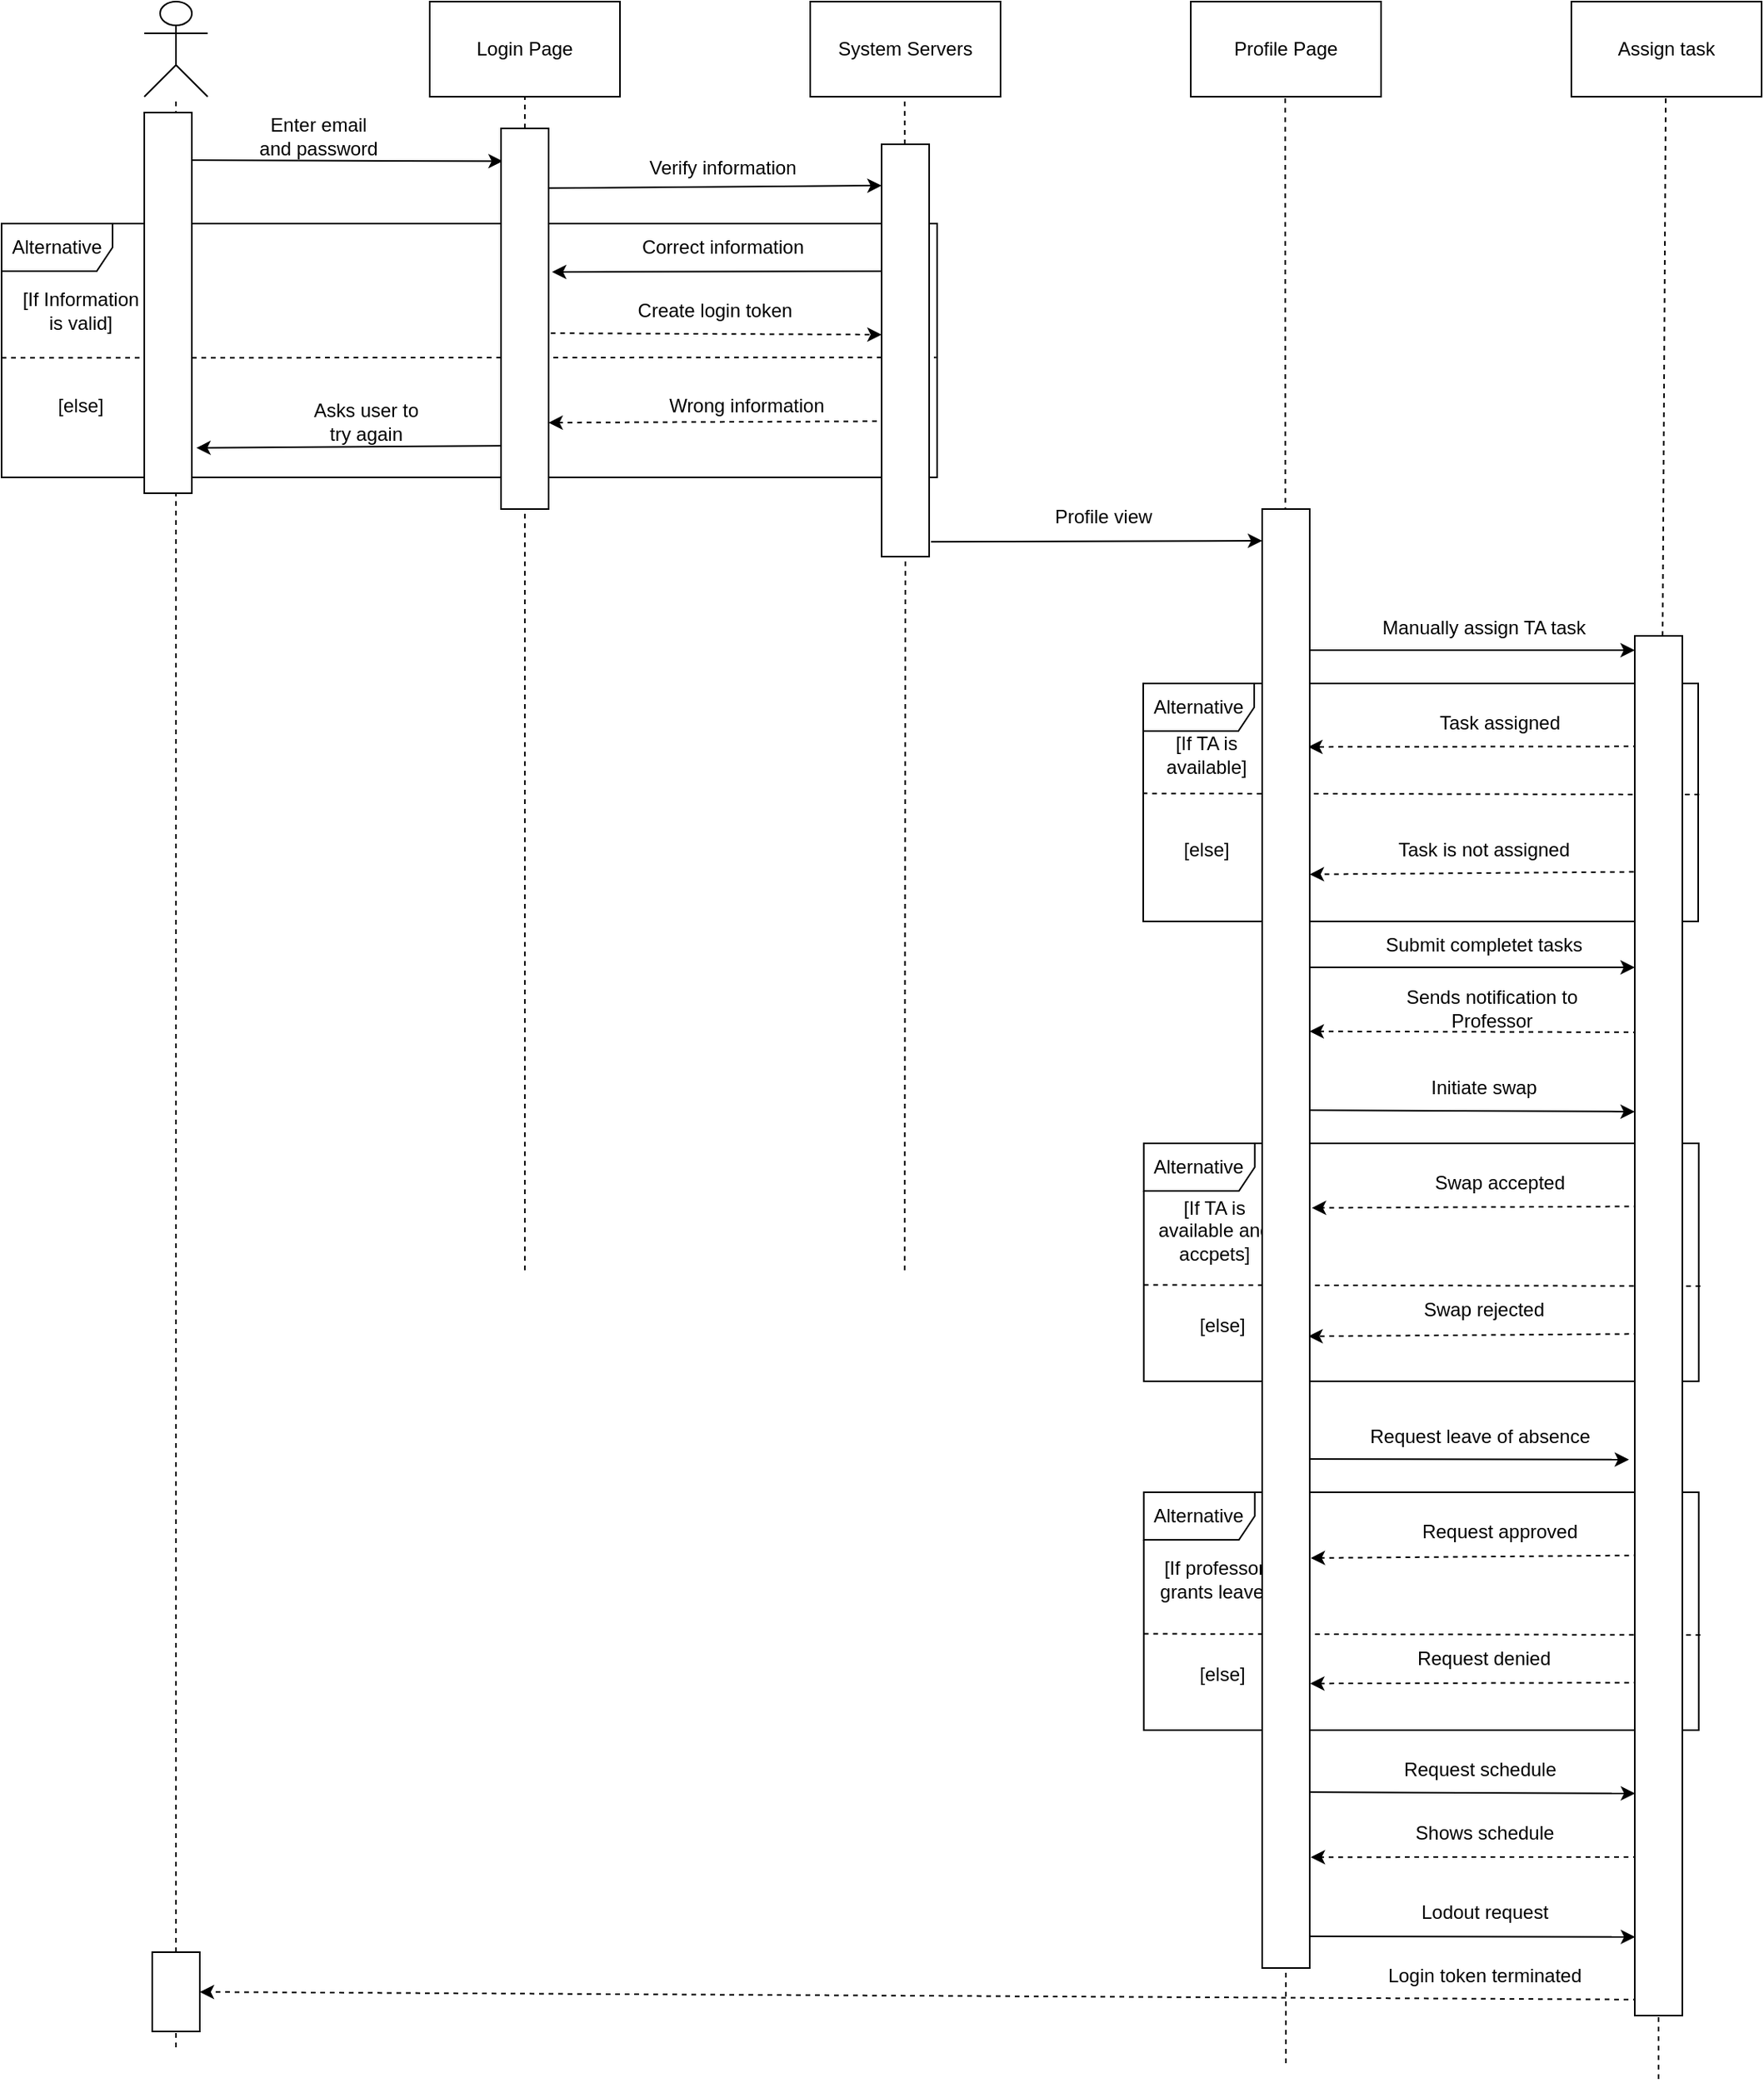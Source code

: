 <mxfile version="26.1.1">
  <diagram name="Page-1" id="UEwbOecRu84DVzue0_Sg">
    <mxGraphModel grid="1" page="1" gridSize="10" guides="1" tooltips="1" connect="1" arrows="1" fold="1" pageScale="1" pageWidth="850" pageHeight="1100" math="0" shadow="0">
      <root>
        <mxCell id="0" />
        <mxCell id="1" parent="0" />
        <mxCell id="Bk87mdUN5qnI-r_nqt1F-1" value="" style="shape=umlActor;verticalLabelPosition=bottom;verticalAlign=top;html=1;" vertex="1" parent="1">
          <mxGeometry y="140" width="40" height="60" as="geometry" />
        </mxCell>
        <mxCell id="Bk87mdUN5qnI-r_nqt1F-2" value="Login Page" style="rounded=0;whiteSpace=wrap;html=1;" vertex="1" parent="1">
          <mxGeometry x="180" y="140" width="120" height="60" as="geometry" />
        </mxCell>
        <mxCell id="Bk87mdUN5qnI-r_nqt1F-3" value="System Servers" style="rounded=0;whiteSpace=wrap;html=1;" vertex="1" parent="1">
          <mxGeometry x="420" y="140" width="120" height="60" as="geometry" />
        </mxCell>
        <mxCell id="Bk87mdUN5qnI-r_nqt1F-4" value="Profile Page" style="rounded=0;whiteSpace=wrap;html=1;" vertex="1" parent="1">
          <mxGeometry x="660" y="140" width="120" height="60" as="geometry" />
        </mxCell>
        <mxCell id="Bk87mdUN5qnI-r_nqt1F-5" value="" style="endArrow=none;dashed=1;html=1;rounded=0;entryX=0.5;entryY=1;entryDx=0;entryDy=0;" edge="1" parent="1" source="Bk87mdUN5qnI-r_nqt1F-147" target="Bk87mdUN5qnI-r_nqt1F-2">
          <mxGeometry width="50" height="50" relative="1" as="geometry">
            <mxPoint x="240" y="940" as="sourcePoint" />
            <mxPoint x="410" y="360" as="targetPoint" />
          </mxGeometry>
        </mxCell>
        <mxCell id="Bk87mdUN5qnI-r_nqt1F-6" value="" style="endArrow=none;dashed=1;html=1;rounded=0;entryX=0.5;entryY=1;entryDx=0;entryDy=0;" edge="1" parent="1" source="Bk87mdUN5qnI-r_nqt1F-149">
          <mxGeometry width="50" height="50" relative="1" as="geometry">
            <mxPoint x="479.57" y="940" as="sourcePoint" />
            <mxPoint x="479.57" y="200" as="targetPoint" />
          </mxGeometry>
        </mxCell>
        <mxCell id="Bk87mdUN5qnI-r_nqt1F-7" value="" style="endArrow=none;dashed=1;html=1;rounded=0;entryX=0.5;entryY=1;entryDx=0;entryDy=0;" edge="1" parent="1">
          <mxGeometry width="50" height="50" relative="1" as="geometry">
            <mxPoint x="720" y="1440" as="sourcePoint" />
            <mxPoint x="719.57" y="200" as="targetPoint" />
          </mxGeometry>
        </mxCell>
        <mxCell id="Bk87mdUN5qnI-r_nqt1F-8" value="" style="endArrow=none;dashed=1;html=1;rounded=0;entryX=0.5;entryY=1;entryDx=0;entryDy=0;" edge="1" parent="1" source="Bk87mdUN5qnI-r_nqt1F-158">
          <mxGeometry width="50" height="50" relative="1" as="geometry">
            <mxPoint x="20" y="1430" as="sourcePoint" />
            <mxPoint x="20" y="200" as="targetPoint" />
          </mxGeometry>
        </mxCell>
        <mxCell id="Bk87mdUN5qnI-r_nqt1F-14" value="" style="endArrow=classic;html=1;rounded=0;movable=1;resizable=1;rotatable=1;deletable=1;editable=1;locked=0;connectable=1;entryX=0.035;entryY=0.086;entryDx=0;entryDy=0;entryPerimeter=0;" edge="1" parent="1" target="Bk87mdUN5qnI-r_nqt1F-147">
          <mxGeometry width="50" height="50" relative="1" as="geometry">
            <mxPoint x="20" y="240" as="sourcePoint" />
            <mxPoint x="240" y="240" as="targetPoint" />
          </mxGeometry>
        </mxCell>
        <mxCell id="Bk87mdUN5qnI-r_nqt1F-15" value="Enter email and password" style="text;strokeColor=none;align=center;fillColor=none;html=1;verticalAlign=middle;whiteSpace=wrap;rounded=0;" vertex="1" parent="1">
          <mxGeometry x="70" y="210" width="80" height="30" as="geometry" />
        </mxCell>
        <mxCell id="Bk87mdUN5qnI-r_nqt1F-16" value="" style="endArrow=classic;html=1;rounded=0;movable=1;resizable=1;rotatable=1;deletable=1;editable=1;locked=0;connectable=1;exitX=1.015;exitY=0.157;exitDx=0;exitDy=0;exitPerimeter=0;" edge="1" parent="1" source="Bk87mdUN5qnI-r_nqt1F-147">
          <mxGeometry width="50" height="50" relative="1" as="geometry">
            <mxPoint x="240" y="260" as="sourcePoint" />
            <mxPoint x="465" y="256" as="targetPoint" />
          </mxGeometry>
        </mxCell>
        <mxCell id="Bk87mdUN5qnI-r_nqt1F-17" value="Verify information" style="text;strokeColor=none;align=center;fillColor=none;html=1;verticalAlign=middle;whiteSpace=wrap;rounded=0;" vertex="1" parent="1">
          <mxGeometry x="315" y="230" width="100" height="30" as="geometry" />
        </mxCell>
        <mxCell id="Bk87mdUN5qnI-r_nqt1F-18" value="" style="endArrow=classic;dashed=0;html=1;rounded=0;movable=1;resizable=1;rotatable=1;deletable=1;editable=1;locked=0;connectable=1;entryX=1.071;entryY=0.377;entryDx=0;entryDy=0;entryPerimeter=0;" edge="1" parent="1" target="Bk87mdUN5qnI-r_nqt1F-147">
          <mxGeometry width="50" height="50" relative="1" as="geometry">
            <mxPoint x="480" y="310" as="sourcePoint" />
            <mxPoint x="240" y="310" as="targetPoint" />
          </mxGeometry>
        </mxCell>
        <mxCell id="Bk87mdUN5qnI-r_nqt1F-22" value="Correct information" style="text;strokeColor=none;align=center;fillColor=none;html=1;verticalAlign=middle;whiteSpace=wrap;rounded=0;" vertex="1" parent="1">
          <mxGeometry x="310" y="280" width="110" height="30" as="geometry" />
        </mxCell>
        <mxCell id="Bk87mdUN5qnI-r_nqt1F-25" value="" style="endArrow=classic;dashed=1;html=1;rounded=0;movable=1;resizable=1;rotatable=1;deletable=1;editable=1;locked=0;connectable=1;entryX=0.996;entryY=0.773;entryDx=0;entryDy=0;entryPerimeter=0;" edge="1" parent="1" target="Bk87mdUN5qnI-r_nqt1F-147">
          <mxGeometry width="50" height="50" relative="1" as="geometry">
            <mxPoint x="480" y="404.57" as="sourcePoint" />
            <mxPoint x="240" y="404.57" as="targetPoint" />
          </mxGeometry>
        </mxCell>
        <mxCell id="Bk87mdUN5qnI-r_nqt1F-26" value="Create login token" style="text;strokeColor=none;align=center;fillColor=none;html=1;verticalAlign=middle;whiteSpace=wrap;rounded=0;" vertex="1" parent="1">
          <mxGeometry x="305" y="320" width="110" height="30" as="geometry" />
        </mxCell>
        <mxCell id="Bk87mdUN5qnI-r_nqt1F-30" value="" style="endArrow=classic;html=1;rounded=0;movable=1;resizable=1;rotatable=1;deletable=1;editable=1;locked=0;connectable=1;entryX=1.094;entryY=0.881;entryDx=0;entryDy=0;entryPerimeter=0;" edge="1" parent="1" target="Bk87mdUN5qnI-r_nqt1F-157">
          <mxGeometry width="50" height="50" relative="1" as="geometry">
            <mxPoint x="240" y="420" as="sourcePoint" />
            <mxPoint x="20" y="420" as="targetPoint" />
          </mxGeometry>
        </mxCell>
        <mxCell id="Bk87mdUN5qnI-r_nqt1F-35" value="Asks user to try again" style="text;strokeColor=none;align=center;fillColor=none;html=1;verticalAlign=middle;whiteSpace=wrap;rounded=0;" vertex="1" parent="1">
          <mxGeometry x="100" y="390" width="80" height="30" as="geometry" />
        </mxCell>
        <mxCell id="Bk87mdUN5qnI-r_nqt1F-38" value="" style="endArrow=none;dashed=1;html=1;rounded=0;entryX=0.999;entryY=0.527;entryDx=0;entryDy=0;exitX=0;exitY=0.5;exitDx=0;exitDy=0;entryPerimeter=0;" edge="1" parent="1" target="Bk87mdUN5qnI-r_nqt1F-42">
          <mxGeometry width="50" height="50" relative="1" as="geometry">
            <mxPoint x="-90" y="364.68" as="sourcePoint" />
            <mxPoint x="500" y="364.68" as="targetPoint" />
          </mxGeometry>
        </mxCell>
        <mxCell id="Bk87mdUN5qnI-r_nqt1F-39" value="[If Information is valid]" style="text;strokeColor=none;align=center;fillColor=none;html=1;verticalAlign=middle;whiteSpace=wrap;rounded=0;" vertex="1" parent="1">
          <mxGeometry x="-80" y="320" width="80" height="30" as="geometry" />
        </mxCell>
        <mxCell id="Bk87mdUN5qnI-r_nqt1F-40" value="[else]" style="text;strokeColor=none;align=center;fillColor=none;html=1;verticalAlign=middle;whiteSpace=wrap;rounded=0;" vertex="1" parent="1">
          <mxGeometry x="-65" y="380" width="50" height="30" as="geometry" />
        </mxCell>
        <mxCell id="Bk87mdUN5qnI-r_nqt1F-42" value="Alternative" style="shape=umlFrame;whiteSpace=wrap;html=1;pointerEvents=0;width=70;height=30;" vertex="1" parent="1">
          <mxGeometry x="-90" y="280" width="590" height="160" as="geometry" />
        </mxCell>
        <mxCell id="Bk87mdUN5qnI-r_nqt1F-43" value="Wrong information" style="text;strokeColor=none;align=center;fillColor=none;html=1;verticalAlign=middle;whiteSpace=wrap;rounded=0;" vertex="1" parent="1">
          <mxGeometry x="325" y="380" width="110" height="30" as="geometry" />
        </mxCell>
        <mxCell id="Bk87mdUN5qnI-r_nqt1F-44" value="" style="endArrow=classic;html=1;rounded=0;entryX=-0.008;entryY=0.079;entryDx=0;entryDy=0;entryPerimeter=0;exitX=1.038;exitY=0.964;exitDx=0;exitDy=0;exitPerimeter=0;" edge="1" parent="1" source="Bk87mdUN5qnI-r_nqt1F-149">
          <mxGeometry width="50" height="50" relative="1" as="geometry">
            <mxPoint x="480.24" y="427.32" as="sourcePoint" />
            <mxPoint x="705.0" y="480.0" as="targetPoint" />
          </mxGeometry>
        </mxCell>
        <mxCell id="Bk87mdUN5qnI-r_nqt1F-45" value="Profile view" style="text;strokeColor=none;align=center;fillColor=none;html=1;verticalAlign=middle;whiteSpace=wrap;rounded=0;" vertex="1" parent="1">
          <mxGeometry x="550" y="450" width="110" height="30" as="geometry" />
        </mxCell>
        <mxCell id="Bk87mdUN5qnI-r_nqt1F-47" value="Assign task" style="rounded=0;whiteSpace=wrap;html=1;" vertex="1" parent="1">
          <mxGeometry x="900" y="140" width="120" height="60" as="geometry" />
        </mxCell>
        <mxCell id="Bk87mdUN5qnI-r_nqt1F-48" value="" style="endArrow=none;dashed=1;html=1;rounded=0;entryX=0.5;entryY=1;entryDx=0;entryDy=0;" edge="1" parent="1" source="Bk87mdUN5qnI-r_nqt1F-163">
          <mxGeometry width="50" height="50" relative="1" as="geometry">
            <mxPoint x="960" y="1440" as="sourcePoint" />
            <mxPoint x="959.55" y="200" as="targetPoint" />
          </mxGeometry>
        </mxCell>
        <mxCell id="Bk87mdUN5qnI-r_nqt1F-51" value="" style="endArrow=classic;html=1;rounded=0;" edge="1" parent="1">
          <mxGeometry width="50" height="50" relative="1" as="geometry">
            <mxPoint x="720" y="549" as="sourcePoint" />
            <mxPoint x="940" y="549" as="targetPoint" />
          </mxGeometry>
        </mxCell>
        <mxCell id="Bk87mdUN5qnI-r_nqt1F-81" value="Manually assign TA task" style="text;strokeColor=none;align=center;fillColor=none;html=1;verticalAlign=middle;whiteSpace=wrap;rounded=0;" vertex="1" parent="1">
          <mxGeometry x="775" y="520" width="140" height="30" as="geometry" />
        </mxCell>
        <mxCell id="Bk87mdUN5qnI-r_nqt1F-83" value="" style="endArrow=classic;html=1;rounded=0;dashed=1;entryX=0.969;entryY=0.163;entryDx=0;entryDy=0;entryPerimeter=0;" edge="1" parent="1" target="Bk87mdUN5qnI-r_nqt1F-155">
          <mxGeometry width="50" height="50" relative="1" as="geometry">
            <mxPoint x="960" y="609.64" as="sourcePoint" />
            <mxPoint x="740" y="610" as="targetPoint" />
          </mxGeometry>
        </mxCell>
        <mxCell id="Bk87mdUN5qnI-r_nqt1F-84" value="Alternative" style="shape=umlFrame;whiteSpace=wrap;html=1;pointerEvents=0;width=70;height=30;" vertex="1" parent="1">
          <mxGeometry x="630" y="570" width="350" height="150" as="geometry" />
        </mxCell>
        <mxCell id="Bk87mdUN5qnI-r_nqt1F-85" value="Task assigned" style="text;strokeColor=none;align=center;fillColor=none;html=1;verticalAlign=middle;whiteSpace=wrap;rounded=0;" vertex="1" parent="1">
          <mxGeometry x="800" y="580" width="110" height="30" as="geometry" />
        </mxCell>
        <mxCell id="Bk87mdUN5qnI-r_nqt1F-90" value="" style="endArrow=classic;html=1;rounded=0;dashed=1;" edge="1" parent="1" source="Bk87mdUN5qnI-r_nqt1F-155">
          <mxGeometry width="50" height="50" relative="1" as="geometry">
            <mxPoint x="960" y="690" as="sourcePoint" />
            <mxPoint x="720" y="690" as="targetPoint" />
          </mxGeometry>
        </mxCell>
        <mxCell id="Bk87mdUN5qnI-r_nqt1F-91" value="Task is not assigned" style="text;strokeColor=none;align=center;fillColor=none;html=1;verticalAlign=middle;whiteSpace=wrap;rounded=0;" vertex="1" parent="1">
          <mxGeometry x="780" y="660" width="130" height="30" as="geometry" />
        </mxCell>
        <mxCell id="Bk87mdUN5qnI-r_nqt1F-92" value="" style="endArrow=none;dashed=1;html=1;rounded=0;entryX=1.008;entryY=0.467;entryDx=0;entryDy=0;entryPerimeter=0;exitX=-0.001;exitY=0.462;exitDx=0;exitDy=0;exitPerimeter=0;" edge="1" parent="1" source="Bk87mdUN5qnI-r_nqt1F-84" target="Bk87mdUN5qnI-r_nqt1F-84">
          <mxGeometry width="50" height="50" relative="1" as="geometry">
            <mxPoint x="670" y="640" as="sourcePoint" />
            <mxPoint x="530" y="620" as="targetPoint" />
          </mxGeometry>
        </mxCell>
        <mxCell id="Bk87mdUN5qnI-r_nqt1F-94" value="[If TA is available]" style="text;strokeColor=none;align=center;fillColor=none;html=1;verticalAlign=middle;whiteSpace=wrap;rounded=0;" vertex="1" parent="1">
          <mxGeometry x="640" y="600" width="60" height="30" as="geometry" />
        </mxCell>
        <mxCell id="Bk87mdUN5qnI-r_nqt1F-95" value="[else]" style="text;strokeColor=none;align=center;fillColor=none;html=1;verticalAlign=middle;whiteSpace=wrap;rounded=0;" vertex="1" parent="1">
          <mxGeometry x="640" y="660" width="60" height="30" as="geometry" />
        </mxCell>
        <mxCell id="Bk87mdUN5qnI-r_nqt1F-96" value="" style="endArrow=classic;html=1;rounded=0;" edge="1" parent="1">
          <mxGeometry width="50" height="50" relative="1" as="geometry">
            <mxPoint x="720" y="749" as="sourcePoint" />
            <mxPoint x="940" y="749" as="targetPoint" />
          </mxGeometry>
        </mxCell>
        <mxCell id="Bk87mdUN5qnI-r_nqt1F-97" value="Submit completet tasks" style="text;strokeColor=none;align=center;fillColor=none;html=1;verticalAlign=middle;whiteSpace=wrap;rounded=0;" vertex="1" parent="1">
          <mxGeometry x="775" y="720" width="140" height="30" as="geometry" />
        </mxCell>
        <mxCell id="Bk87mdUN5qnI-r_nqt1F-110" value="" style="endArrow=classic;html=1;rounded=0;dashed=1;entryX=1.044;entryY=0.479;entryDx=0;entryDy=0;entryPerimeter=0;" edge="1" parent="1" target="Bk87mdUN5qnI-r_nqt1F-155">
          <mxGeometry width="50" height="50" relative="1" as="geometry">
            <mxPoint x="960.35" y="899.64" as="sourcePoint" />
            <mxPoint x="720.35" y="899.64" as="targetPoint" />
          </mxGeometry>
        </mxCell>
        <mxCell id="Bk87mdUN5qnI-r_nqt1F-111" value="Alternative" style="shape=umlFrame;whiteSpace=wrap;html=1;pointerEvents=0;width=70;height=30;" vertex="1" parent="1">
          <mxGeometry x="630.35" y="860" width="350" height="150" as="geometry" />
        </mxCell>
        <mxCell id="Bk87mdUN5qnI-r_nqt1F-112" value="Swap accepted" style="text;strokeColor=none;align=center;fillColor=none;html=1;verticalAlign=middle;whiteSpace=wrap;rounded=0;" vertex="1" parent="1">
          <mxGeometry x="800.35" y="870" width="110" height="30" as="geometry" />
        </mxCell>
        <mxCell id="Bk87mdUN5qnI-r_nqt1F-113" value="" style="endArrow=classic;html=1;rounded=0;dashed=1;entryX=0.973;entryY=0.567;entryDx=0;entryDy=0;entryPerimeter=0;" edge="1" parent="1" target="Bk87mdUN5qnI-r_nqt1F-155">
          <mxGeometry width="50" height="50" relative="1" as="geometry">
            <mxPoint x="960.35" y="980" as="sourcePoint" />
            <mxPoint x="720.35" y="980" as="targetPoint" />
          </mxGeometry>
        </mxCell>
        <mxCell id="Bk87mdUN5qnI-r_nqt1F-114" value="Swap rejected" style="text;strokeColor=none;align=center;fillColor=none;html=1;verticalAlign=middle;whiteSpace=wrap;rounded=0;" vertex="1" parent="1">
          <mxGeometry x="780.35" y="950" width="130" height="30" as="geometry" />
        </mxCell>
        <mxCell id="Bk87mdUN5qnI-r_nqt1F-115" value="" style="endArrow=none;dashed=1;html=1;rounded=0;entryX=1.008;entryY=0.467;entryDx=0;entryDy=0;entryPerimeter=0;exitX=-0.001;exitY=0.462;exitDx=0;exitDy=0;exitPerimeter=0;" edge="1" parent="1">
          <mxGeometry width="50" height="50" relative="1" as="geometry">
            <mxPoint x="630.35" y="949.25" as="sourcePoint" />
            <mxPoint x="983.5" y="950.0" as="targetPoint" />
          </mxGeometry>
        </mxCell>
        <mxCell id="Bk87mdUN5qnI-r_nqt1F-116" value="[If TA is available and accpets]" style="text;strokeColor=none;align=center;fillColor=none;html=1;verticalAlign=middle;whiteSpace=wrap;rounded=0;" vertex="1" parent="1">
          <mxGeometry x="630" y="900" width="90" height="30" as="geometry" />
        </mxCell>
        <mxCell id="Bk87mdUN5qnI-r_nqt1F-117" value="[else]" style="text;strokeColor=none;align=center;fillColor=none;html=1;verticalAlign=middle;whiteSpace=wrap;rounded=0;" vertex="1" parent="1">
          <mxGeometry x="650" y="960" width="60" height="30" as="geometry" />
        </mxCell>
        <mxCell id="Bk87mdUN5qnI-r_nqt1F-118" value="" style="endArrow=classic;html=1;rounded=0;" edge="1" parent="1">
          <mxGeometry width="50" height="50" relative="1" as="geometry">
            <mxPoint x="720" y="839" as="sourcePoint" />
            <mxPoint x="940" y="840" as="targetPoint" />
          </mxGeometry>
        </mxCell>
        <mxCell id="Bk87mdUN5qnI-r_nqt1F-119" value="Initiate swap" style="text;strokeColor=none;align=center;fillColor=none;html=1;verticalAlign=middle;whiteSpace=wrap;rounded=0;" vertex="1" parent="1">
          <mxGeometry x="775" y="810" width="140" height="30" as="geometry" />
        </mxCell>
        <mxCell id="Bk87mdUN5qnI-r_nqt1F-121" value="Sends notification to Professor" style="text;strokeColor=none;align=center;fillColor=none;html=1;verticalAlign=middle;whiteSpace=wrap;rounded=0;" vertex="1" parent="1">
          <mxGeometry x="780" y="760" width="140" height="30" as="geometry" />
        </mxCell>
        <mxCell id="Bk87mdUN5qnI-r_nqt1F-123" value="" style="endArrow=classic;html=1;rounded=0;dashed=1;entryX=0.997;entryY=0.358;entryDx=0;entryDy=0;entryPerimeter=0;" edge="1" parent="1" target="Bk87mdUN5qnI-r_nqt1F-155">
          <mxGeometry width="50" height="50" relative="1" as="geometry">
            <mxPoint x="960" y="790" as="sourcePoint" />
            <mxPoint x="720" y="790" as="targetPoint" />
          </mxGeometry>
        </mxCell>
        <mxCell id="Bk87mdUN5qnI-r_nqt1F-124" value="" style="endArrow=classic;html=1;rounded=0;dashed=1;entryX=1.021;entryY=0.719;entryDx=0;entryDy=0;entryPerimeter=0;" edge="1" parent="1" target="Bk87mdUN5qnI-r_nqt1F-155">
          <mxGeometry width="50" height="50" relative="1" as="geometry">
            <mxPoint x="960.35" y="1119.64" as="sourcePoint" />
            <mxPoint x="720.35" y="1119.64" as="targetPoint" />
          </mxGeometry>
        </mxCell>
        <mxCell id="Bk87mdUN5qnI-r_nqt1F-125" value="Alternative" style="shape=umlFrame;whiteSpace=wrap;html=1;pointerEvents=0;width=70;height=30;" vertex="1" parent="1">
          <mxGeometry x="630.35" y="1080" width="350" height="150" as="geometry" />
        </mxCell>
        <mxCell id="Bk87mdUN5qnI-r_nqt1F-126" value="Request approved" style="text;strokeColor=none;align=center;fillColor=none;html=1;verticalAlign=middle;whiteSpace=wrap;rounded=0;" vertex="1" parent="1">
          <mxGeometry x="800.35" y="1090" width="110" height="30" as="geometry" />
        </mxCell>
        <mxCell id="Bk87mdUN5qnI-r_nqt1F-127" value="" style="endArrow=classic;html=1;rounded=0;dashed=1;entryX=1.009;entryY=0.805;entryDx=0;entryDy=0;entryPerimeter=0;" edge="1" parent="1" target="Bk87mdUN5qnI-r_nqt1F-155">
          <mxGeometry width="50" height="50" relative="1" as="geometry">
            <mxPoint x="960.35" y="1200" as="sourcePoint" />
            <mxPoint x="720.35" y="1200" as="targetPoint" />
          </mxGeometry>
        </mxCell>
        <mxCell id="Bk87mdUN5qnI-r_nqt1F-128" value="Request denied" style="text;strokeColor=none;align=center;fillColor=none;html=1;verticalAlign=middle;whiteSpace=wrap;rounded=0;" vertex="1" parent="1">
          <mxGeometry x="780.35" y="1170" width="130" height="30" as="geometry" />
        </mxCell>
        <mxCell id="Bk87mdUN5qnI-r_nqt1F-129" value="" style="endArrow=none;dashed=1;html=1;rounded=0;entryX=1.008;entryY=0.467;entryDx=0;entryDy=0;entryPerimeter=0;exitX=-0.001;exitY=0.462;exitDx=0;exitDy=0;exitPerimeter=0;" edge="1" parent="1">
          <mxGeometry width="50" height="50" relative="1" as="geometry">
            <mxPoint x="630.35" y="1169.25" as="sourcePoint" />
            <mxPoint x="983.5" y="1170.0" as="targetPoint" />
          </mxGeometry>
        </mxCell>
        <mxCell id="Bk87mdUN5qnI-r_nqt1F-130" value="[If professor grants leave]" style="text;strokeColor=none;align=center;fillColor=none;html=1;verticalAlign=middle;whiteSpace=wrap;rounded=0;" vertex="1" parent="1">
          <mxGeometry x="630" y="1120" width="90" height="30" as="geometry" />
        </mxCell>
        <mxCell id="Bk87mdUN5qnI-r_nqt1F-131" value="[else]" style="text;strokeColor=none;align=center;fillColor=none;html=1;verticalAlign=middle;whiteSpace=wrap;rounded=0;" vertex="1" parent="1">
          <mxGeometry x="650" y="1180" width="60" height="30" as="geometry" />
        </mxCell>
        <mxCell id="Bk87mdUN5qnI-r_nqt1F-132" value="" style="endArrow=classic;html=1;rounded=0;entryX=-0.121;entryY=0.597;entryDx=0;entryDy=0;entryPerimeter=0;" edge="1" parent="1" target="Bk87mdUN5qnI-r_nqt1F-163">
          <mxGeometry width="50" height="50" relative="1" as="geometry">
            <mxPoint x="720" y="1059" as="sourcePoint" />
            <mxPoint x="930" y="1059" as="targetPoint" />
          </mxGeometry>
        </mxCell>
        <mxCell id="Bk87mdUN5qnI-r_nqt1F-133" value="Request leave of absence" style="text;strokeColor=none;align=center;fillColor=none;html=1;verticalAlign=middle;whiteSpace=wrap;rounded=0;" vertex="1" parent="1">
          <mxGeometry x="765" y="1030" width="155" height="30" as="geometry" />
        </mxCell>
        <mxCell id="Bk87mdUN5qnI-r_nqt1F-136" value="" style="endArrow=classic;html=1;rounded=0;entryX=0.007;entryY=0.839;entryDx=0;entryDy=0;entryPerimeter=0;" edge="1" parent="1" target="Bk87mdUN5qnI-r_nqt1F-163">
          <mxGeometry width="50" height="50" relative="1" as="geometry">
            <mxPoint x="720" y="1269" as="sourcePoint" />
            <mxPoint x="960" y="1269" as="targetPoint" />
          </mxGeometry>
        </mxCell>
        <mxCell id="Bk87mdUN5qnI-r_nqt1F-137" value="Request schedule&lt;span style=&quot;color: rgba(0, 0, 0, 0); font-family: monospace; font-size: 0px; text-align: start; text-wrap-mode: nowrap;&quot;&gt;%3CmxGraphModel%3E%3Croot%3E%3CmxCell%20id%3D%220%22%2F%3E%3CmxCell%20id%3D%221%22%20parent%3D%220%22%2F%3E%3CmxCell%20id%3D%222%22%20value%3D%22%22%20style%3D%22endArrow%3Dclassic%3Bhtml%3D1%3Brounded%3D0%3B%22%20edge%3D%221%22%20parent%3D%221%22%3E%3CmxGeometry%20width%3D%2250%22%20height%3D%2250%22%20relative%3D%221%22%20as%3D%22geometry%22%3E%3CmxPoint%20x%3D%22720%22%20y%3D%221059%22%20as%3D%22sourcePoint%22%2F%3E%3CmxPoint%20x%3D%22960%22%20y%3D%221059%22%20as%3D%22targetPoint%22%2F%3E%3C%2FmxGeometry%3E%3C%2FmxCell%3E%3CmxCell%20id%3D%223%22%20value%3D%22Request%20leave%20of%20absence%22%20style%3D%22text%3BstrokeColor%3Dnone%3Balign%3Dcenter%3BfillColor%3Dnone%3Bhtml%3D1%3BverticalAlign%3Dmiddle%3BwhiteSpace%3Dwrap%3Brounded%3D0%3B%22%20vertex%3D%221%22%20parent%3D%221%22%3E%3CmxGeometry%20x%3D%22765%22%20y%3D%221030%22%20width%3D%22155%22%20height%3D%2230%22%20as%3D%22geometry%22%2F%3E%3C%2FmxCell%3E%3C%2Froot%3E%3C%2FmxGraphModel%3E&lt;/span&gt;" style="text;strokeColor=none;align=center;fillColor=none;html=1;verticalAlign=middle;whiteSpace=wrap;rounded=0;" vertex="1" parent="1">
          <mxGeometry x="765" y="1240" width="155" height="30" as="geometry" />
        </mxCell>
        <mxCell id="Bk87mdUN5qnI-r_nqt1F-139" value="Shows schedule" style="text;strokeColor=none;align=center;fillColor=none;html=1;verticalAlign=middle;whiteSpace=wrap;rounded=0;" vertex="1" parent="1">
          <mxGeometry x="767.5" y="1280" width="155" height="30" as="geometry" />
        </mxCell>
        <mxCell id="Bk87mdUN5qnI-r_nqt1F-141" value="" style="endArrow=classic;html=1;rounded=0;dashed=1;entryX=1.021;entryY=0.924;entryDx=0;entryDy=0;entryPerimeter=0;" edge="1" parent="1" target="Bk87mdUN5qnI-r_nqt1F-155">
          <mxGeometry width="50" height="50" relative="1" as="geometry">
            <mxPoint x="960" y="1310" as="sourcePoint" />
            <mxPoint x="720" y="1310" as="targetPoint" />
          </mxGeometry>
        </mxCell>
        <mxCell id="Bk87mdUN5qnI-r_nqt1F-142" value="" style="endArrow=classic;html=1;rounded=0;entryX=0.007;entryY=0.943;entryDx=0;entryDy=0;entryPerimeter=0;" edge="1" parent="1" target="Bk87mdUN5qnI-r_nqt1F-163">
          <mxGeometry width="50" height="50" relative="1" as="geometry">
            <mxPoint x="722.5" y="1360" as="sourcePoint" />
            <mxPoint x="962.5" y="1360" as="targetPoint" />
          </mxGeometry>
        </mxCell>
        <mxCell id="Bk87mdUN5qnI-r_nqt1F-143" value="Lodout request" style="text;strokeColor=none;align=center;fillColor=none;html=1;verticalAlign=middle;whiteSpace=wrap;rounded=0;" vertex="1" parent="1">
          <mxGeometry x="767.5" y="1330" width="155" height="30" as="geometry" />
        </mxCell>
        <mxCell id="Bk87mdUN5qnI-r_nqt1F-144" value="" style="endArrow=classic;html=1;rounded=0;dashed=1;" edge="1" parent="1" source="Bk87mdUN5qnI-r_nqt1F-158">
          <mxGeometry width="50" height="50" relative="1" as="geometry">
            <mxPoint x="960" y="1400" as="sourcePoint" />
            <mxPoint x="20" y="1400" as="targetPoint" />
          </mxGeometry>
        </mxCell>
        <mxCell id="Bk87mdUN5qnI-r_nqt1F-145" value="Login token terminated" style="text;strokeColor=none;align=center;fillColor=none;html=1;verticalAlign=middle;whiteSpace=wrap;rounded=0;" vertex="1" parent="1">
          <mxGeometry x="767.85" y="1370" width="155" height="30" as="geometry" />
        </mxCell>
        <mxCell id="Bk87mdUN5qnI-r_nqt1F-148" value="" style="endArrow=none;dashed=1;html=1;rounded=0;entryX=0.5;entryY=1;entryDx=0;entryDy=0;" edge="1" parent="1" target="Bk87mdUN5qnI-r_nqt1F-147">
          <mxGeometry width="50" height="50" relative="1" as="geometry">
            <mxPoint x="240" y="940" as="sourcePoint" />
            <mxPoint x="240" y="200" as="targetPoint" />
          </mxGeometry>
        </mxCell>
        <mxCell id="Bk87mdUN5qnI-r_nqt1F-147" value="" style="rounded=0;whiteSpace=wrap;html=1;" vertex="1" parent="1">
          <mxGeometry x="225" y="220" width="30" height="240" as="geometry" />
        </mxCell>
        <mxCell id="Bk87mdUN5qnI-r_nqt1F-150" value="" style="endArrow=none;dashed=1;html=1;rounded=0;entryX=0.5;entryY=1;entryDx=0;entryDy=0;" edge="1" parent="1" target="Bk87mdUN5qnI-r_nqt1F-149">
          <mxGeometry width="50" height="50" relative="1" as="geometry">
            <mxPoint x="479.57" y="940" as="sourcePoint" />
            <mxPoint x="479.57" y="200" as="targetPoint" />
          </mxGeometry>
        </mxCell>
        <mxCell id="Bk87mdUN5qnI-r_nqt1F-149" value="" style="rounded=0;whiteSpace=wrap;html=1;" vertex="1" parent="1">
          <mxGeometry x="465" y="230" width="30" height="260" as="geometry" />
        </mxCell>
        <mxCell id="Bk87mdUN5qnI-r_nqt1F-154" value="" style="endArrow=classic;dashed=1;html=1;rounded=0;movable=1;resizable=1;rotatable=1;deletable=1;editable=1;locked=0;connectable=1;entryX=0.996;entryY=0.773;entryDx=0;entryDy=0;entryPerimeter=0;exitX=1.044;exitY=0.538;exitDx=0;exitDy=0;exitPerimeter=0;" edge="1" parent="1" source="Bk87mdUN5qnI-r_nqt1F-147">
          <mxGeometry width="50" height="50" relative="1" as="geometry">
            <mxPoint x="690" y="348.57" as="sourcePoint" />
            <mxPoint x="465" y="350" as="targetPoint" />
          </mxGeometry>
        </mxCell>
        <mxCell id="Bk87mdUN5qnI-r_nqt1F-155" value="" style="rounded=0;whiteSpace=wrap;html=1;" vertex="1" parent="1">
          <mxGeometry x="705" y="460" width="30" height="920" as="geometry" />
        </mxCell>
        <mxCell id="Bk87mdUN5qnI-r_nqt1F-157" value="" style="rounded=0;whiteSpace=wrap;html=1;" vertex="1" parent="1">
          <mxGeometry y="210" width="30" height="240" as="geometry" />
        </mxCell>
        <mxCell id="Bk87mdUN5qnI-r_nqt1F-159" value="" style="endArrow=none;dashed=1;html=1;rounded=0;entryX=0.5;entryY=1;entryDx=0;entryDy=0;" edge="1" parent="1" target="Bk87mdUN5qnI-r_nqt1F-158">
          <mxGeometry width="50" height="50" relative="1" as="geometry">
            <mxPoint x="20" y="1430" as="sourcePoint" />
            <mxPoint x="20" y="200" as="targetPoint" />
          </mxGeometry>
        </mxCell>
        <mxCell id="Bk87mdUN5qnI-r_nqt1F-160" value="" style="endArrow=classic;html=1;rounded=0;dashed=1;" edge="1" parent="1" target="Bk87mdUN5qnI-r_nqt1F-158">
          <mxGeometry width="50" height="50" relative="1" as="geometry">
            <mxPoint x="960" y="1400" as="sourcePoint" />
            <mxPoint x="20" y="1400" as="targetPoint" />
          </mxGeometry>
        </mxCell>
        <mxCell id="Bk87mdUN5qnI-r_nqt1F-158" value="" style="rounded=0;whiteSpace=wrap;html=1;" vertex="1" parent="1">
          <mxGeometry x="5" y="1370" width="30" height="50" as="geometry" />
        </mxCell>
        <mxCell id="Bk87mdUN5qnI-r_nqt1F-164" value="" style="endArrow=none;dashed=1;html=1;rounded=0;entryX=0.5;entryY=1;entryDx=0;entryDy=0;" edge="1" parent="1" target="Bk87mdUN5qnI-r_nqt1F-163">
          <mxGeometry width="50" height="50" relative="1" as="geometry">
            <mxPoint x="955" y="1450" as="sourcePoint" />
            <mxPoint x="959.55" y="200" as="targetPoint" />
          </mxGeometry>
        </mxCell>
        <mxCell id="Bk87mdUN5qnI-r_nqt1F-163" value="" style="rounded=0;whiteSpace=wrap;html=1;" vertex="1" parent="1">
          <mxGeometry x="940" y="540" width="30" height="870" as="geometry" />
        </mxCell>
        <mxCell id="Bk87mdUN5qnI-r_nqt1F-165" value="" style="endArrow=classic;html=1;rounded=0;dashed=1;entryX=0.969;entryY=0.163;entryDx=0;entryDy=0;entryPerimeter=0;exitX=-0.022;exitY=0.171;exitDx=0;exitDy=0;exitPerimeter=0;" edge="1" parent="1" source="Bk87mdUN5qnI-r_nqt1F-163">
          <mxGeometry width="50" height="50" relative="1" as="geometry">
            <mxPoint x="940" y="690" as="sourcePoint" />
            <mxPoint x="735" y="690.36" as="targetPoint" />
          </mxGeometry>
        </mxCell>
      </root>
    </mxGraphModel>
  </diagram>
</mxfile>
